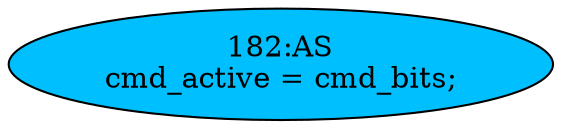 strict digraph "" {
	node [label="\N"];
	"182:AS"	 [ast="<pyverilog.vparser.ast.Assign object at 0x7fa03f8b4f50>",
		def_var="['cmd_active']",
		fillcolor=deepskyblue,
		label="182:AS
cmd_active = cmd_bits;",
		statements="[]",
		style=filled,
		typ=Assign,
		use_var="['cmd_bits']"];
}
